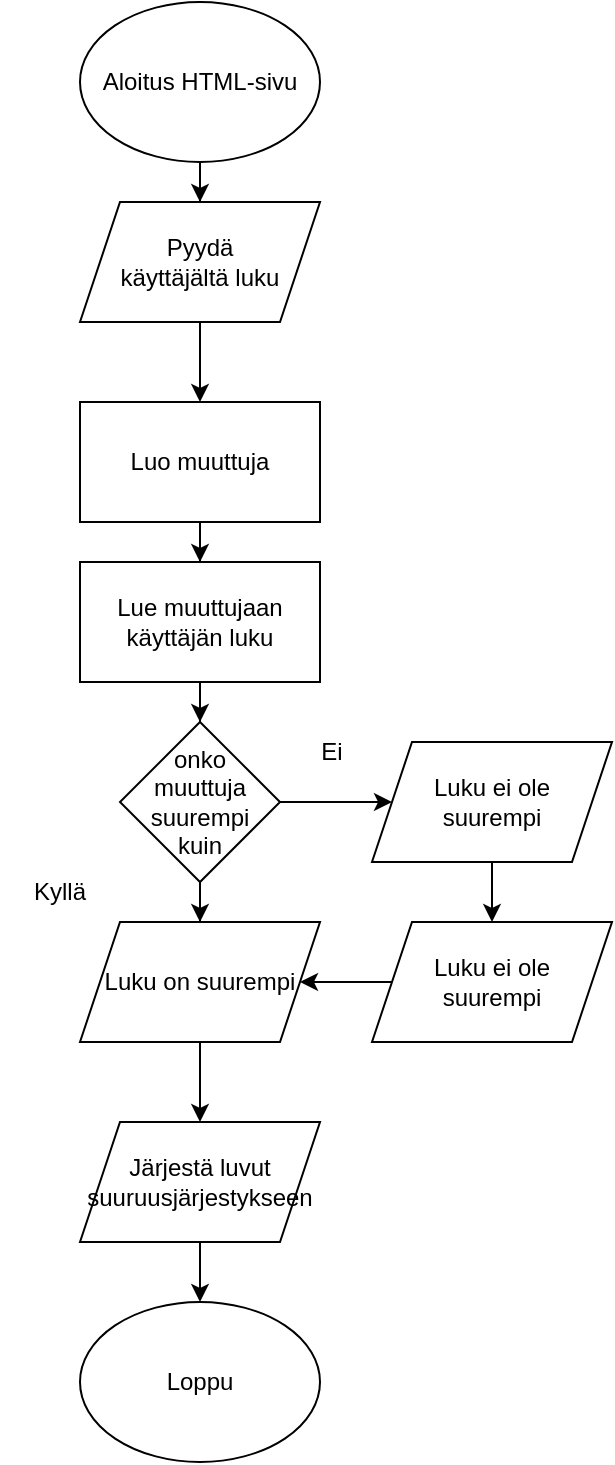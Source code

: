 <mxfile version="21.8.2" type="github">
  <diagram name="Sivu-1" id="TmIAtOk3crAeCe-g3cgf">
    <mxGraphModel dx="1434" dy="774" grid="1" gridSize="10" guides="1" tooltips="1" connect="1" arrows="1" fold="1" page="1" pageScale="1" pageWidth="827" pageHeight="1169" math="0" shadow="0">
      <root>
        <mxCell id="0" />
        <mxCell id="1" parent="0" />
        <mxCell id="ah7CXlkJqXyO-MuXlfqT-5" value="" style="edgeStyle=orthogonalEdgeStyle;rounded=0;orthogonalLoop=1;jettySize=auto;html=1;" edge="1" parent="1" source="ah7CXlkJqXyO-MuXlfqT-1" target="ah7CXlkJqXyO-MuXlfqT-2">
          <mxGeometry relative="1" as="geometry" />
        </mxCell>
        <mxCell id="ah7CXlkJqXyO-MuXlfqT-1" value="Aloitus HTML-sivu" style="ellipse;whiteSpace=wrap;html=1;" vertex="1" parent="1">
          <mxGeometry x="354" y="10" width="120" height="80" as="geometry" />
        </mxCell>
        <mxCell id="ah7CXlkJqXyO-MuXlfqT-6" value="" style="edgeStyle=orthogonalEdgeStyle;rounded=0;orthogonalLoop=1;jettySize=auto;html=1;" edge="1" parent="1" source="ah7CXlkJqXyO-MuXlfqT-2" target="ah7CXlkJqXyO-MuXlfqT-3">
          <mxGeometry relative="1" as="geometry" />
        </mxCell>
        <mxCell id="ah7CXlkJqXyO-MuXlfqT-2" value="Pyydä&#xa;käyttäjältä luku" style="shape=parallelogram;perimeter=parallelogramPerimeter;whiteSpace=wrap;html=1;fixedSize=1;" vertex="1" parent="1">
          <mxGeometry x="354" y="110" width="120" height="60" as="geometry" />
        </mxCell>
        <mxCell id="ah7CXlkJqXyO-MuXlfqT-7" value="" style="edgeStyle=orthogonalEdgeStyle;rounded=0;orthogonalLoop=1;jettySize=auto;html=1;" edge="1" parent="1" source="ah7CXlkJqXyO-MuXlfqT-3" target="ah7CXlkJqXyO-MuXlfqT-4">
          <mxGeometry relative="1" as="geometry" />
        </mxCell>
        <mxCell id="ah7CXlkJqXyO-MuXlfqT-3" value="Luo muuttuja" style="rounded=0;whiteSpace=wrap;html=1;" vertex="1" parent="1">
          <mxGeometry x="354" y="210" width="120" height="60" as="geometry" />
        </mxCell>
        <mxCell id="ah7CXlkJqXyO-MuXlfqT-9" value="" style="edgeStyle=orthogonalEdgeStyle;rounded=0;orthogonalLoop=1;jettySize=auto;html=1;" edge="1" parent="1" source="ah7CXlkJqXyO-MuXlfqT-4" target="ah7CXlkJqXyO-MuXlfqT-8">
          <mxGeometry relative="1" as="geometry" />
        </mxCell>
        <mxCell id="ah7CXlkJqXyO-MuXlfqT-4" value="Lue muuttujaan&#xa;käyttäjän luku" style="rounded=0;whiteSpace=wrap;html=1;" vertex="1" parent="1">
          <mxGeometry x="354" y="290" width="120" height="60" as="geometry" />
        </mxCell>
        <mxCell id="ah7CXlkJqXyO-MuXlfqT-12" value="" style="edgeStyle=orthogonalEdgeStyle;rounded=0;orthogonalLoop=1;jettySize=auto;html=1;" edge="1" parent="1" source="ah7CXlkJqXyO-MuXlfqT-8">
          <mxGeometry relative="1" as="geometry">
            <mxPoint x="510" y="410" as="targetPoint" />
          </mxGeometry>
        </mxCell>
        <mxCell id="ah7CXlkJqXyO-MuXlfqT-15" value="" style="edgeStyle=orthogonalEdgeStyle;rounded=0;orthogonalLoop=1;jettySize=auto;html=1;" edge="1" parent="1" source="ah7CXlkJqXyO-MuXlfqT-8" target="ah7CXlkJqXyO-MuXlfqT-14">
          <mxGeometry relative="1" as="geometry" />
        </mxCell>
        <mxCell id="ah7CXlkJqXyO-MuXlfqT-8" value="onko&lt;br&gt;&lt;div&gt;muuttuja&lt;/div&gt;&lt;div&gt;suurempi&lt;/div&gt;&lt;div&gt;kuin&lt;br&gt;&lt;/div&gt;" style="rhombus;whiteSpace=wrap;html=1;" vertex="1" parent="1">
          <mxGeometry x="374" y="370" width="80" height="80" as="geometry" />
        </mxCell>
        <mxCell id="ah7CXlkJqXyO-MuXlfqT-10" value="Loppu" style="ellipse;whiteSpace=wrap;html=1;" vertex="1" parent="1">
          <mxGeometry x="354" y="660" width="120" height="80" as="geometry" />
        </mxCell>
        <mxCell id="ah7CXlkJqXyO-MuXlfqT-22" value="" style="edgeStyle=orthogonalEdgeStyle;rounded=0;orthogonalLoop=1;jettySize=auto;html=1;" edge="1" parent="1" source="ah7CXlkJqXyO-MuXlfqT-13" target="ah7CXlkJqXyO-MuXlfqT-10">
          <mxGeometry relative="1" as="geometry" />
        </mxCell>
        <mxCell id="ah7CXlkJqXyO-MuXlfqT-13" value="&lt;div&gt;Järjestä luvut&lt;/div&gt;&lt;div&gt;suuruusjärjestykseen&lt;/div&gt;" style="shape=parallelogram;perimeter=parallelogramPerimeter;whiteSpace=wrap;html=1;fixedSize=1;" vertex="1" parent="1">
          <mxGeometry x="354" y="570" width="120" height="60" as="geometry" />
        </mxCell>
        <mxCell id="ah7CXlkJqXyO-MuXlfqT-21" value="" style="edgeStyle=orthogonalEdgeStyle;rounded=0;orthogonalLoop=1;jettySize=auto;html=1;" edge="1" parent="1" source="ah7CXlkJqXyO-MuXlfqT-14" target="ah7CXlkJqXyO-MuXlfqT-13">
          <mxGeometry relative="1" as="geometry" />
        </mxCell>
        <mxCell id="ah7CXlkJqXyO-MuXlfqT-14" value="Luku on suurempi" style="shape=parallelogram;perimeter=parallelogramPerimeter;whiteSpace=wrap;html=1;fixedSize=1;" vertex="1" parent="1">
          <mxGeometry x="354" y="470" width="120" height="60" as="geometry" />
        </mxCell>
        <mxCell id="ah7CXlkJqXyO-MuXlfqT-16" value="Ei" style="text;html=1;strokeColor=none;fillColor=none;align=center;verticalAlign=middle;whiteSpace=wrap;rounded=0;" vertex="1" parent="1">
          <mxGeometry x="450" y="370" width="60" height="30" as="geometry" />
        </mxCell>
        <mxCell id="ah7CXlkJqXyO-MuXlfqT-17" value="Kyllä" style="text;html=1;strokeColor=none;fillColor=none;align=center;verticalAlign=middle;whiteSpace=wrap;rounded=0;" vertex="1" parent="1">
          <mxGeometry x="314" y="440" width="60" height="30" as="geometry" />
        </mxCell>
        <mxCell id="ah7CXlkJqXyO-MuXlfqT-20" value="" style="edgeStyle=orthogonalEdgeStyle;rounded=0;orthogonalLoop=1;jettySize=auto;html=1;" edge="1" parent="1" source="ah7CXlkJqXyO-MuXlfqT-18" target="ah7CXlkJqXyO-MuXlfqT-19">
          <mxGeometry relative="1" as="geometry" />
        </mxCell>
        <mxCell id="ah7CXlkJqXyO-MuXlfqT-18" value="&lt;div&gt;Luku ei ole&lt;/div&gt;&lt;div&gt;suurempi&lt;br&gt;&lt;/div&gt;" style="shape=parallelogram;perimeter=parallelogramPerimeter;whiteSpace=wrap;html=1;fixedSize=1;" vertex="1" parent="1">
          <mxGeometry x="500" y="380" width="120" height="60" as="geometry" />
        </mxCell>
        <mxCell id="ah7CXlkJqXyO-MuXlfqT-23" value="" style="edgeStyle=orthogonalEdgeStyle;rounded=0;orthogonalLoop=1;jettySize=auto;html=1;" edge="1" parent="1" source="ah7CXlkJqXyO-MuXlfqT-19" target="ah7CXlkJqXyO-MuXlfqT-14">
          <mxGeometry relative="1" as="geometry" />
        </mxCell>
        <mxCell id="ah7CXlkJqXyO-MuXlfqT-19" value="&lt;div&gt;Luku ei ole&lt;/div&gt;&lt;div&gt;suurempi&lt;br&gt;&lt;/div&gt;" style="shape=parallelogram;perimeter=parallelogramPerimeter;whiteSpace=wrap;html=1;fixedSize=1;" vertex="1" parent="1">
          <mxGeometry x="500" y="470" width="120" height="60" as="geometry" />
        </mxCell>
      </root>
    </mxGraphModel>
  </diagram>
</mxfile>
